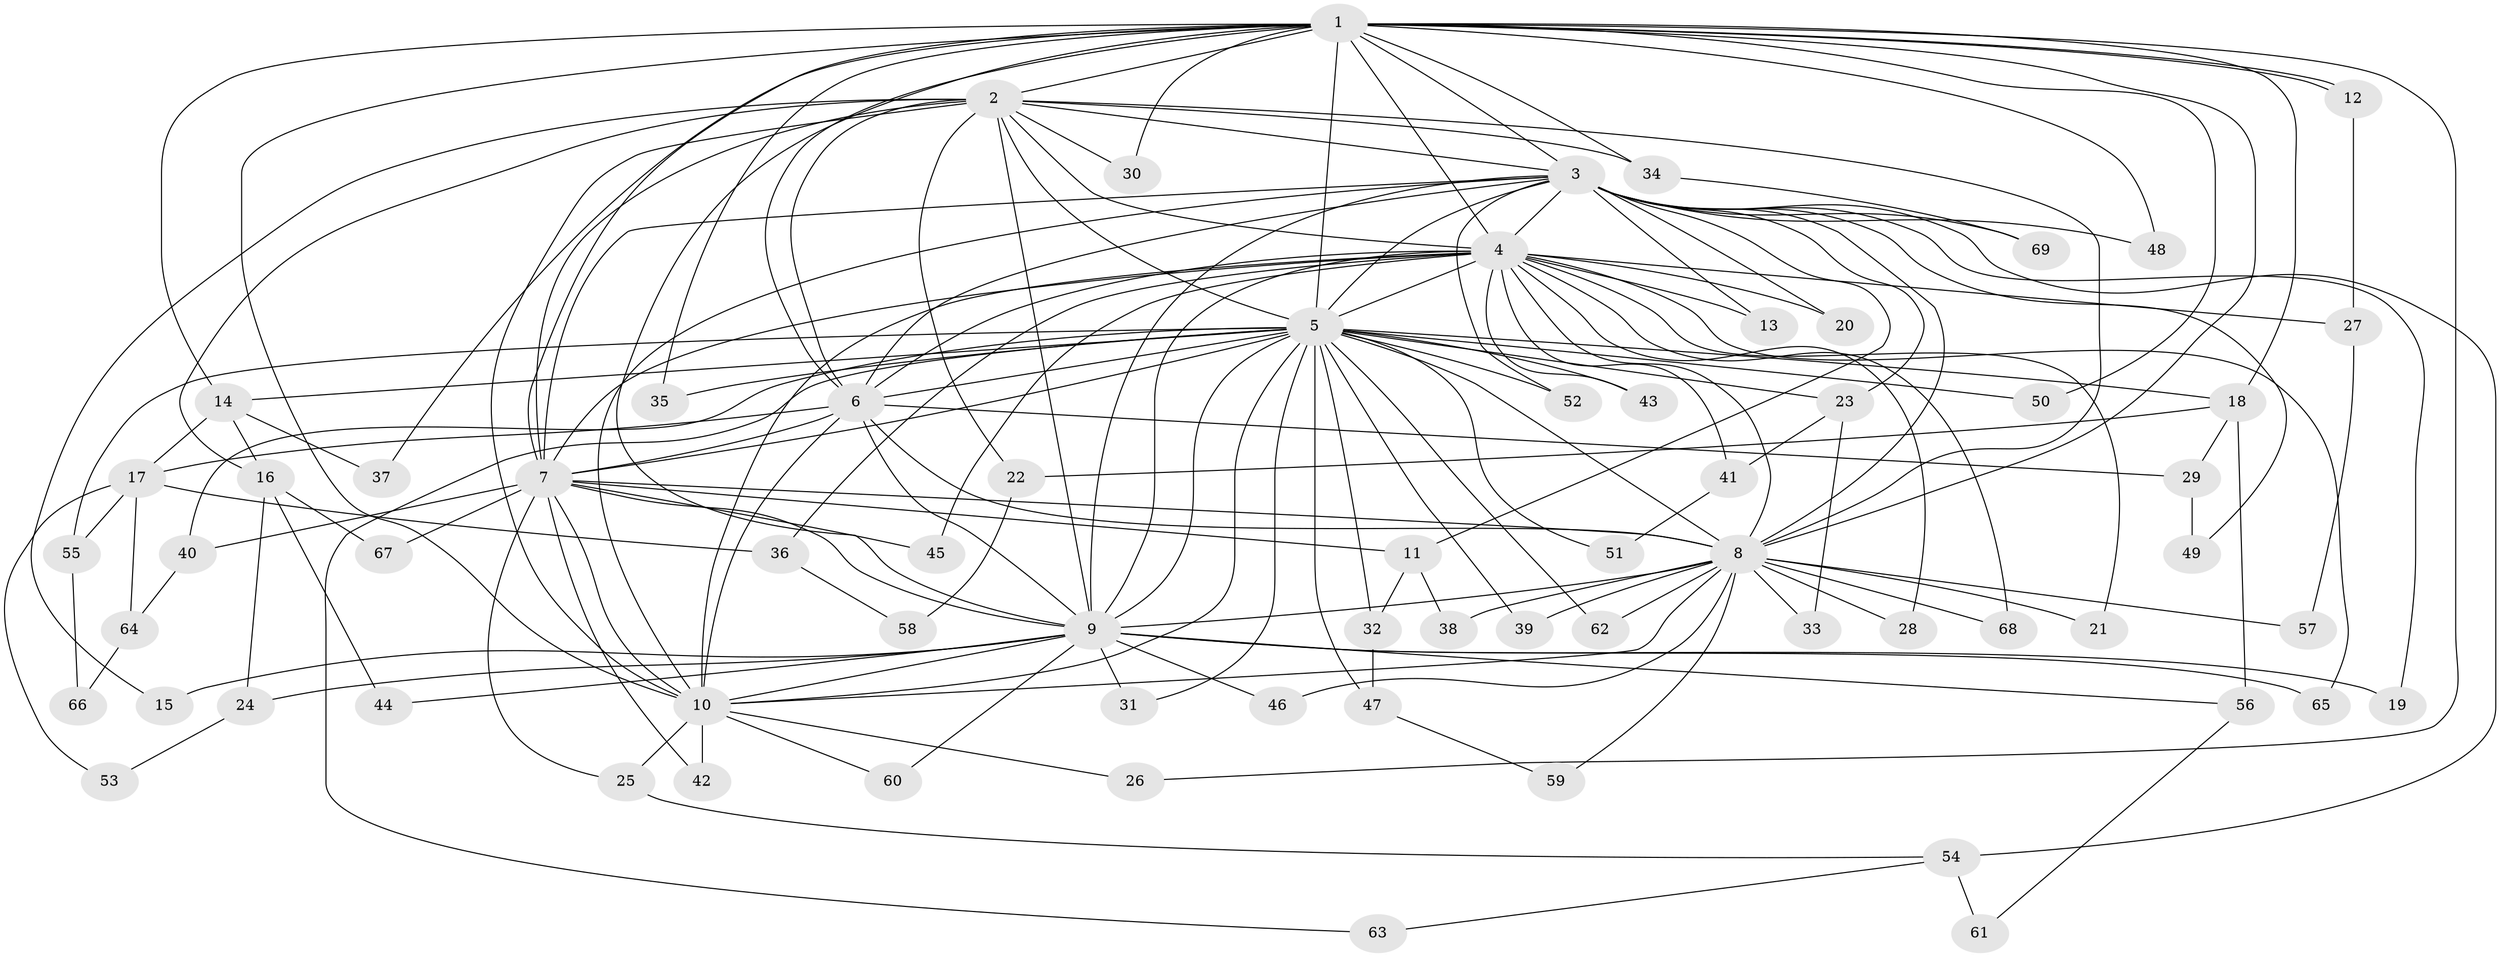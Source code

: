 // coarse degree distribution, {14: 0.07142857142857142, 15: 0.047619047619047616, 2: 0.38095238095238093, 5: 0.07142857142857142, 16: 0.07142857142857142, 4: 0.07142857142857142, 3: 0.23809523809523808, 1: 0.023809523809523808, 6: 0.023809523809523808}
// Generated by graph-tools (version 1.1) at 2025/36/03/04/25 23:36:31]
// undirected, 69 vertices, 163 edges
graph export_dot {
  node [color=gray90,style=filled];
  1;
  2;
  3;
  4;
  5;
  6;
  7;
  8;
  9;
  10;
  11;
  12;
  13;
  14;
  15;
  16;
  17;
  18;
  19;
  20;
  21;
  22;
  23;
  24;
  25;
  26;
  27;
  28;
  29;
  30;
  31;
  32;
  33;
  34;
  35;
  36;
  37;
  38;
  39;
  40;
  41;
  42;
  43;
  44;
  45;
  46;
  47;
  48;
  49;
  50;
  51;
  52;
  53;
  54;
  55;
  56;
  57;
  58;
  59;
  60;
  61;
  62;
  63;
  64;
  65;
  66;
  67;
  68;
  69;
  1 -- 2;
  1 -- 3;
  1 -- 4;
  1 -- 5;
  1 -- 6;
  1 -- 7;
  1 -- 8;
  1 -- 9;
  1 -- 10;
  1 -- 12;
  1 -- 12;
  1 -- 14;
  1 -- 18;
  1 -- 26;
  1 -- 30;
  1 -- 34;
  1 -- 35;
  1 -- 37;
  1 -- 48;
  1 -- 50;
  2 -- 3;
  2 -- 4;
  2 -- 5;
  2 -- 6;
  2 -- 7;
  2 -- 8;
  2 -- 9;
  2 -- 10;
  2 -- 15;
  2 -- 16;
  2 -- 22;
  2 -- 30;
  2 -- 34;
  3 -- 4;
  3 -- 5;
  3 -- 6;
  3 -- 7;
  3 -- 8;
  3 -- 9;
  3 -- 10;
  3 -- 11;
  3 -- 13;
  3 -- 19;
  3 -- 20;
  3 -- 23;
  3 -- 48;
  3 -- 49;
  3 -- 52;
  3 -- 54;
  3 -- 69;
  4 -- 5;
  4 -- 6;
  4 -- 7;
  4 -- 8;
  4 -- 9;
  4 -- 10;
  4 -- 13;
  4 -- 20;
  4 -- 21;
  4 -- 27;
  4 -- 28;
  4 -- 36;
  4 -- 41;
  4 -- 43;
  4 -- 45;
  4 -- 65;
  4 -- 68;
  5 -- 6;
  5 -- 7;
  5 -- 8;
  5 -- 9;
  5 -- 10;
  5 -- 14;
  5 -- 18;
  5 -- 23;
  5 -- 31;
  5 -- 32;
  5 -- 35;
  5 -- 39;
  5 -- 40;
  5 -- 43;
  5 -- 47;
  5 -- 50;
  5 -- 51;
  5 -- 52;
  5 -- 55;
  5 -- 62;
  5 -- 63;
  6 -- 7;
  6 -- 8;
  6 -- 9;
  6 -- 10;
  6 -- 17;
  6 -- 29;
  7 -- 8;
  7 -- 9;
  7 -- 10;
  7 -- 11;
  7 -- 25;
  7 -- 40;
  7 -- 42;
  7 -- 45;
  7 -- 67;
  8 -- 9;
  8 -- 10;
  8 -- 21;
  8 -- 28;
  8 -- 33;
  8 -- 38;
  8 -- 39;
  8 -- 46;
  8 -- 57;
  8 -- 59;
  8 -- 62;
  8 -- 68;
  9 -- 10;
  9 -- 15;
  9 -- 19;
  9 -- 24;
  9 -- 31;
  9 -- 44;
  9 -- 46;
  9 -- 56;
  9 -- 60;
  9 -- 65;
  10 -- 25;
  10 -- 26;
  10 -- 42;
  10 -- 60;
  11 -- 32;
  11 -- 38;
  12 -- 27;
  14 -- 16;
  14 -- 17;
  14 -- 37;
  16 -- 24;
  16 -- 44;
  16 -- 67;
  17 -- 36;
  17 -- 53;
  17 -- 55;
  17 -- 64;
  18 -- 22;
  18 -- 29;
  18 -- 56;
  22 -- 58;
  23 -- 33;
  23 -- 41;
  24 -- 53;
  25 -- 54;
  27 -- 57;
  29 -- 49;
  32 -- 47;
  34 -- 69;
  36 -- 58;
  40 -- 64;
  41 -- 51;
  47 -- 59;
  54 -- 61;
  54 -- 63;
  55 -- 66;
  56 -- 61;
  64 -- 66;
}
